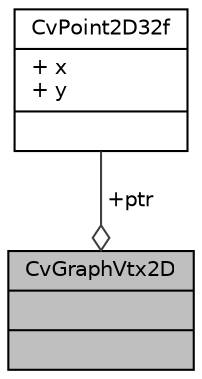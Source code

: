 digraph "CvGraphVtx2D"
{
 // LATEX_PDF_SIZE
  edge [fontname="Helvetica",fontsize="10",labelfontname="Helvetica",labelfontsize="10"];
  node [fontname="Helvetica",fontsize="10",shape=record];
  Node1 [label="{CvGraphVtx2D\n||}",height=0.2,width=0.4,color="black", fillcolor="grey75", style="filled", fontcolor="black",tooltip=" "];
  Node2 -> Node1 [color="grey25",fontsize="10",style="solid",label=" +ptr" ,arrowhead="odiamond",fontname="Helvetica"];
  Node2 [label="{CvPoint2D32f\n|+ x\l+ y\l|}",height=0.2,width=0.4,color="black", fillcolor="white", style="filled",URL="$struct_cv_point2_d32f.html",tooltip=" "];
}
